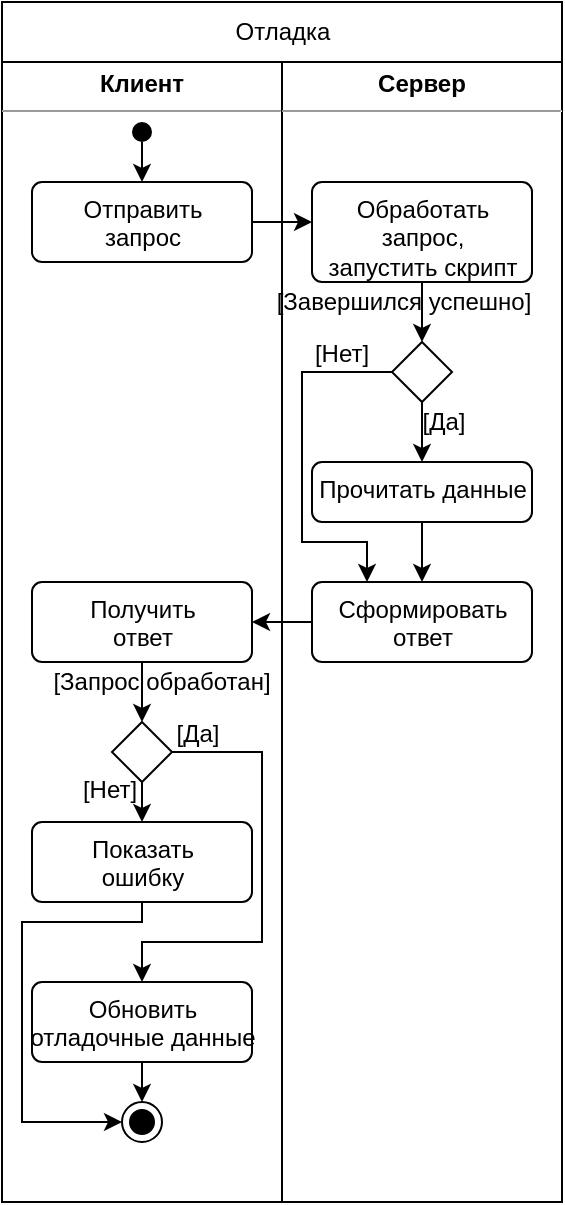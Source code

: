 <mxfile version="13.10.1" type="device"><diagram id="UvaJ_HweFGJ-BTw_XUxe" name="Page-1"><mxGraphModel dx="883" dy="609" grid="1" gridSize="10" guides="1" tooltips="1" connect="1" arrows="1" fold="1" page="1" pageScale="1" pageWidth="850" pageHeight="1100" math="0" shadow="0"><root><mxCell id="0"/><mxCell id="1" parent="0"/><mxCell id="xYf1N8E-nff3WCl2sJjn-2" value="&lt;p style=&quot;margin: 0px ; margin-top: 4px ; text-align: center&quot;&gt;&lt;b&gt;Клиент&lt;/b&gt;&lt;br&gt;&lt;/p&gt;&lt;hr size=&quot;1&quot;&gt;&lt;div style=&quot;height: 2px&quot;&gt;&lt;/div&gt;" style="verticalAlign=top;align=left;overflow=fill;fontSize=12;fontFamily=Helvetica;html=1;" vertex="1" parent="1"><mxGeometry x="120" y="40" width="140" height="570" as="geometry"/></mxCell><mxCell id="xYf1N8E-nff3WCl2sJjn-3" value="&lt;p style=&quot;margin: 0px ; margin-top: 4px ; text-align: center&quot;&gt;&lt;b&gt;Сервер&lt;/b&gt;&lt;br&gt;&lt;/p&gt;&lt;hr size=&quot;1&quot;&gt;&lt;div style=&quot;height: 2px&quot;&gt;&lt;/div&gt;" style="verticalAlign=top;align=left;overflow=fill;fontSize=12;fontFamily=Helvetica;html=1;" vertex="1" parent="1"><mxGeometry x="260" y="40" width="140" height="570" as="geometry"/></mxCell><mxCell id="xYf1N8E-nff3WCl2sJjn-22" style="edgeStyle=orthogonalEdgeStyle;rounded=0;orthogonalLoop=1;jettySize=auto;html=1;exitX=0.5;exitY=1;exitDx=0;exitDy=0;entryX=0.5;entryY=0;entryDx=0;entryDy=0;" edge="1" parent="1" source="xYf1N8E-nff3WCl2sJjn-4" target="xYf1N8E-nff3WCl2sJjn-6"><mxGeometry relative="1" as="geometry"/></mxCell><mxCell id="xYf1N8E-nff3WCl2sJjn-4" value="" style="ellipse;fillColor=#000000;strokeColor=none;" vertex="1" parent="1"><mxGeometry x="185" y="70" width="10" height="10" as="geometry"/></mxCell><mxCell id="xYf1N8E-nff3WCl2sJjn-5" value="Отладка" style="html=1;" vertex="1" parent="1"><mxGeometry x="120" y="10" width="280" height="30" as="geometry"/></mxCell><mxCell id="xYf1N8E-nff3WCl2sJjn-8" style="edgeStyle=orthogonalEdgeStyle;rounded=0;orthogonalLoop=1;jettySize=auto;html=1;exitX=1;exitY=0.5;exitDx=0;exitDy=0;entryX=0;entryY=0.4;entryDx=0;entryDy=0;entryPerimeter=0;" edge="1" parent="1" source="xYf1N8E-nff3WCl2sJjn-6" target="xYf1N8E-nff3WCl2sJjn-7"><mxGeometry relative="1" as="geometry"/></mxCell><mxCell id="xYf1N8E-nff3WCl2sJjn-6" value="&lt;div&gt;Отправить&lt;/div&gt;&lt;div&gt;запрос&lt;br&gt;&lt;/div&gt;" style="html=1;align=center;verticalAlign=top;rounded=1;absoluteArcSize=1;arcSize=10;dashed=0;" vertex="1" parent="1"><mxGeometry x="135" y="100" width="110" height="40" as="geometry"/></mxCell><mxCell id="xYf1N8E-nff3WCl2sJjn-10" style="edgeStyle=orthogonalEdgeStyle;rounded=0;orthogonalLoop=1;jettySize=auto;html=1;exitX=0.5;exitY=1;exitDx=0;exitDy=0;entryX=0.5;entryY=0;entryDx=0;entryDy=0;" edge="1" parent="1" source="xYf1N8E-nff3WCl2sJjn-7" target="xYf1N8E-nff3WCl2sJjn-9"><mxGeometry relative="1" as="geometry"/></mxCell><mxCell id="xYf1N8E-nff3WCl2sJjn-7" value="&lt;div&gt;Обработать&lt;/div&gt;&lt;div&gt;запрос,&lt;/div&gt;&lt;div&gt;запустить скрипт&lt;br&gt;&lt;/div&gt;" style="html=1;align=center;verticalAlign=top;rounded=1;absoluteArcSize=1;arcSize=10;dashed=0;" vertex="1" parent="1"><mxGeometry x="275" y="100" width="110" height="50" as="geometry"/></mxCell><mxCell id="xYf1N8E-nff3WCl2sJjn-14" style="edgeStyle=orthogonalEdgeStyle;rounded=0;orthogonalLoop=1;jettySize=auto;html=1;exitX=0.5;exitY=1;exitDx=0;exitDy=0;entryX=0.5;entryY=0;entryDx=0;entryDy=0;" edge="1" parent="1" source="xYf1N8E-nff3WCl2sJjn-9" target="xYf1N8E-nff3WCl2sJjn-13"><mxGeometry relative="1" as="geometry"/></mxCell><mxCell id="xYf1N8E-nff3WCl2sJjn-25" style="edgeStyle=orthogonalEdgeStyle;rounded=0;orthogonalLoop=1;jettySize=auto;html=1;exitX=0;exitY=0.5;exitDx=0;exitDy=0;entryX=0.25;entryY=0;entryDx=0;entryDy=0;" edge="1" parent="1" source="xYf1N8E-nff3WCl2sJjn-9" target="xYf1N8E-nff3WCl2sJjn-19"><mxGeometry relative="1" as="geometry"><Array as="points"><mxPoint x="270" y="195"/><mxPoint x="270" y="280"/><mxPoint x="303" y="280"/></Array></mxGeometry></mxCell><mxCell id="xYf1N8E-nff3WCl2sJjn-9" value="" style="rhombus;" vertex="1" parent="1"><mxGeometry x="315" y="180" width="30" height="30" as="geometry"/></mxCell><mxCell id="xYf1N8E-nff3WCl2sJjn-11" value="[Завершился успешно]" style="text;html=1;strokeColor=none;fillColor=none;align=center;verticalAlign=middle;whiteSpace=wrap;rounded=0;" vertex="1" parent="1"><mxGeometry x="251" y="150" width="140" height="20" as="geometry"/></mxCell><mxCell id="xYf1N8E-nff3WCl2sJjn-20" style="edgeStyle=orthogonalEdgeStyle;rounded=0;orthogonalLoop=1;jettySize=auto;html=1;exitX=0.5;exitY=1;exitDx=0;exitDy=0;entryX=0.5;entryY=0;entryDx=0;entryDy=0;" edge="1" parent="1" source="xYf1N8E-nff3WCl2sJjn-13" target="xYf1N8E-nff3WCl2sJjn-19"><mxGeometry relative="1" as="geometry"/></mxCell><mxCell id="xYf1N8E-nff3WCl2sJjn-13" value="Прочитать данные" style="html=1;align=center;verticalAlign=top;rounded=1;absoluteArcSize=1;arcSize=10;dashed=0;" vertex="1" parent="1"><mxGeometry x="275" y="240" width="110" height="30" as="geometry"/></mxCell><mxCell id="xYf1N8E-nff3WCl2sJjn-15" value="[Да]" style="text;html=1;strokeColor=none;fillColor=none;align=center;verticalAlign=middle;whiteSpace=wrap;rounded=0;" vertex="1" parent="1"><mxGeometry x="321" y="210" width="40" height="20" as="geometry"/></mxCell><mxCell id="xYf1N8E-nff3WCl2sJjn-24" style="edgeStyle=orthogonalEdgeStyle;rounded=0;orthogonalLoop=1;jettySize=auto;html=1;exitX=0;exitY=0.5;exitDx=0;exitDy=0;entryX=1;entryY=0.5;entryDx=0;entryDy=0;" edge="1" parent="1" source="xYf1N8E-nff3WCl2sJjn-19" target="xYf1N8E-nff3WCl2sJjn-23"><mxGeometry relative="1" as="geometry"/></mxCell><mxCell id="xYf1N8E-nff3WCl2sJjn-19" value="&lt;div&gt;Сформировать&lt;/div&gt;&lt;div&gt;ответ&lt;br&gt;&lt;/div&gt;" style="html=1;align=center;verticalAlign=top;rounded=1;absoluteArcSize=1;arcSize=10;dashed=0;" vertex="1" parent="1"><mxGeometry x="275" y="300" width="110" height="40" as="geometry"/></mxCell><mxCell id="xYf1N8E-nff3WCl2sJjn-28" style="edgeStyle=orthogonalEdgeStyle;rounded=0;orthogonalLoop=1;jettySize=auto;html=1;exitX=0.5;exitY=1;exitDx=0;exitDy=0;entryX=0.5;entryY=0;entryDx=0;entryDy=0;" edge="1" parent="1" source="xYf1N8E-nff3WCl2sJjn-23" target="xYf1N8E-nff3WCl2sJjn-27"><mxGeometry relative="1" as="geometry"/></mxCell><mxCell id="xYf1N8E-nff3WCl2sJjn-23" value="&lt;div&gt;Получить&lt;/div&gt;&lt;div&gt;ответ&lt;br&gt;&lt;/div&gt;" style="html=1;align=center;verticalAlign=top;rounded=1;absoluteArcSize=1;arcSize=10;dashed=0;" vertex="1" parent="1"><mxGeometry x="135" y="300" width="110" height="40" as="geometry"/></mxCell><mxCell id="xYf1N8E-nff3WCl2sJjn-26" value="[Нет]" style="text;html=1;strokeColor=none;fillColor=none;align=center;verticalAlign=middle;whiteSpace=wrap;rounded=0;" vertex="1" parent="1"><mxGeometry x="270" y="176" width="40" height="20" as="geometry"/></mxCell><mxCell id="xYf1N8E-nff3WCl2sJjn-31" style="edgeStyle=orthogonalEdgeStyle;rounded=0;orthogonalLoop=1;jettySize=auto;html=1;exitX=0.5;exitY=1;exitDx=0;exitDy=0;entryX=0.5;entryY=0;entryDx=0;entryDy=0;" edge="1" parent="1" source="xYf1N8E-nff3WCl2sJjn-27" target="xYf1N8E-nff3WCl2sJjn-30"><mxGeometry relative="1" as="geometry"/></mxCell><mxCell id="xYf1N8E-nff3WCl2sJjn-36" style="edgeStyle=orthogonalEdgeStyle;rounded=0;orthogonalLoop=1;jettySize=auto;html=1;exitX=1;exitY=0.5;exitDx=0;exitDy=0;entryX=0.5;entryY=0;entryDx=0;entryDy=0;" edge="1" parent="1" source="xYf1N8E-nff3WCl2sJjn-27" target="xYf1N8E-nff3WCl2sJjn-32"><mxGeometry relative="1" as="geometry"><Array as="points"><mxPoint x="250" y="385"/><mxPoint x="250" y="480"/><mxPoint x="190" y="480"/></Array></mxGeometry></mxCell><mxCell id="xYf1N8E-nff3WCl2sJjn-27" value="" style="rhombus;" vertex="1" parent="1"><mxGeometry x="175" y="370" width="30" height="30" as="geometry"/></mxCell><mxCell id="xYf1N8E-nff3WCl2sJjn-29" value="[Запрос обработан]" style="text;html=1;strokeColor=none;fillColor=none;align=center;verticalAlign=middle;whiteSpace=wrap;rounded=0;" vertex="1" parent="1"><mxGeometry x="130" y="340" width="140" height="20" as="geometry"/></mxCell><mxCell id="xYf1N8E-nff3WCl2sJjn-34" style="edgeStyle=orthogonalEdgeStyle;rounded=0;orthogonalLoop=1;jettySize=auto;html=1;exitX=0.5;exitY=1;exitDx=0;exitDy=0;entryX=0;entryY=0.5;entryDx=0;entryDy=0;" edge="1" parent="1" source="xYf1N8E-nff3WCl2sJjn-30" target="xYf1N8E-nff3WCl2sJjn-33"><mxGeometry relative="1" as="geometry"><Array as="points"><mxPoint x="190" y="470"/><mxPoint x="130" y="470"/><mxPoint x="130" y="570"/></Array></mxGeometry></mxCell><mxCell id="xYf1N8E-nff3WCl2sJjn-30" value="&lt;div&gt;Показать&lt;/div&gt;&lt;div&gt;ошибку&lt;br&gt;&lt;/div&gt;" style="html=1;align=center;verticalAlign=top;rounded=1;absoluteArcSize=1;arcSize=10;dashed=0;" vertex="1" parent="1"><mxGeometry x="135" y="420" width="110" height="40" as="geometry"/></mxCell><mxCell id="xYf1N8E-nff3WCl2sJjn-35" style="edgeStyle=orthogonalEdgeStyle;rounded=0;orthogonalLoop=1;jettySize=auto;html=1;exitX=0.5;exitY=1;exitDx=0;exitDy=0;entryX=0.5;entryY=0;entryDx=0;entryDy=0;" edge="1" parent="1" source="xYf1N8E-nff3WCl2sJjn-32" target="xYf1N8E-nff3WCl2sJjn-33"><mxGeometry relative="1" as="geometry"/></mxCell><mxCell id="xYf1N8E-nff3WCl2sJjn-32" value="&lt;div&gt;Обновить&lt;/div&gt;&lt;div&gt;отладочные данные&lt;br&gt;&lt;/div&gt;" style="html=1;align=center;verticalAlign=top;rounded=1;absoluteArcSize=1;arcSize=10;dashed=0;" vertex="1" parent="1"><mxGeometry x="135" y="500" width="110" height="40" as="geometry"/></mxCell><mxCell id="xYf1N8E-nff3WCl2sJjn-33" value="" style="ellipse;html=1;shape=endState;fillColor=#000000;strokeColor=#000000;" vertex="1" parent="1"><mxGeometry x="180" y="560" width="20" height="20" as="geometry"/></mxCell><mxCell id="xYf1N8E-nff3WCl2sJjn-37" value="[Нет]" style="text;html=1;strokeColor=none;fillColor=none;align=center;verticalAlign=middle;whiteSpace=wrap;rounded=0;" vertex="1" parent="1"><mxGeometry x="154" y="394" width="40" height="20" as="geometry"/></mxCell><mxCell id="xYf1N8E-nff3WCl2sJjn-38" value="[Да]" style="text;html=1;strokeColor=none;fillColor=none;align=center;verticalAlign=middle;whiteSpace=wrap;rounded=0;" vertex="1" parent="1"><mxGeometry x="198" y="366" width="40" height="20" as="geometry"/></mxCell></root></mxGraphModel></diagram></mxfile>